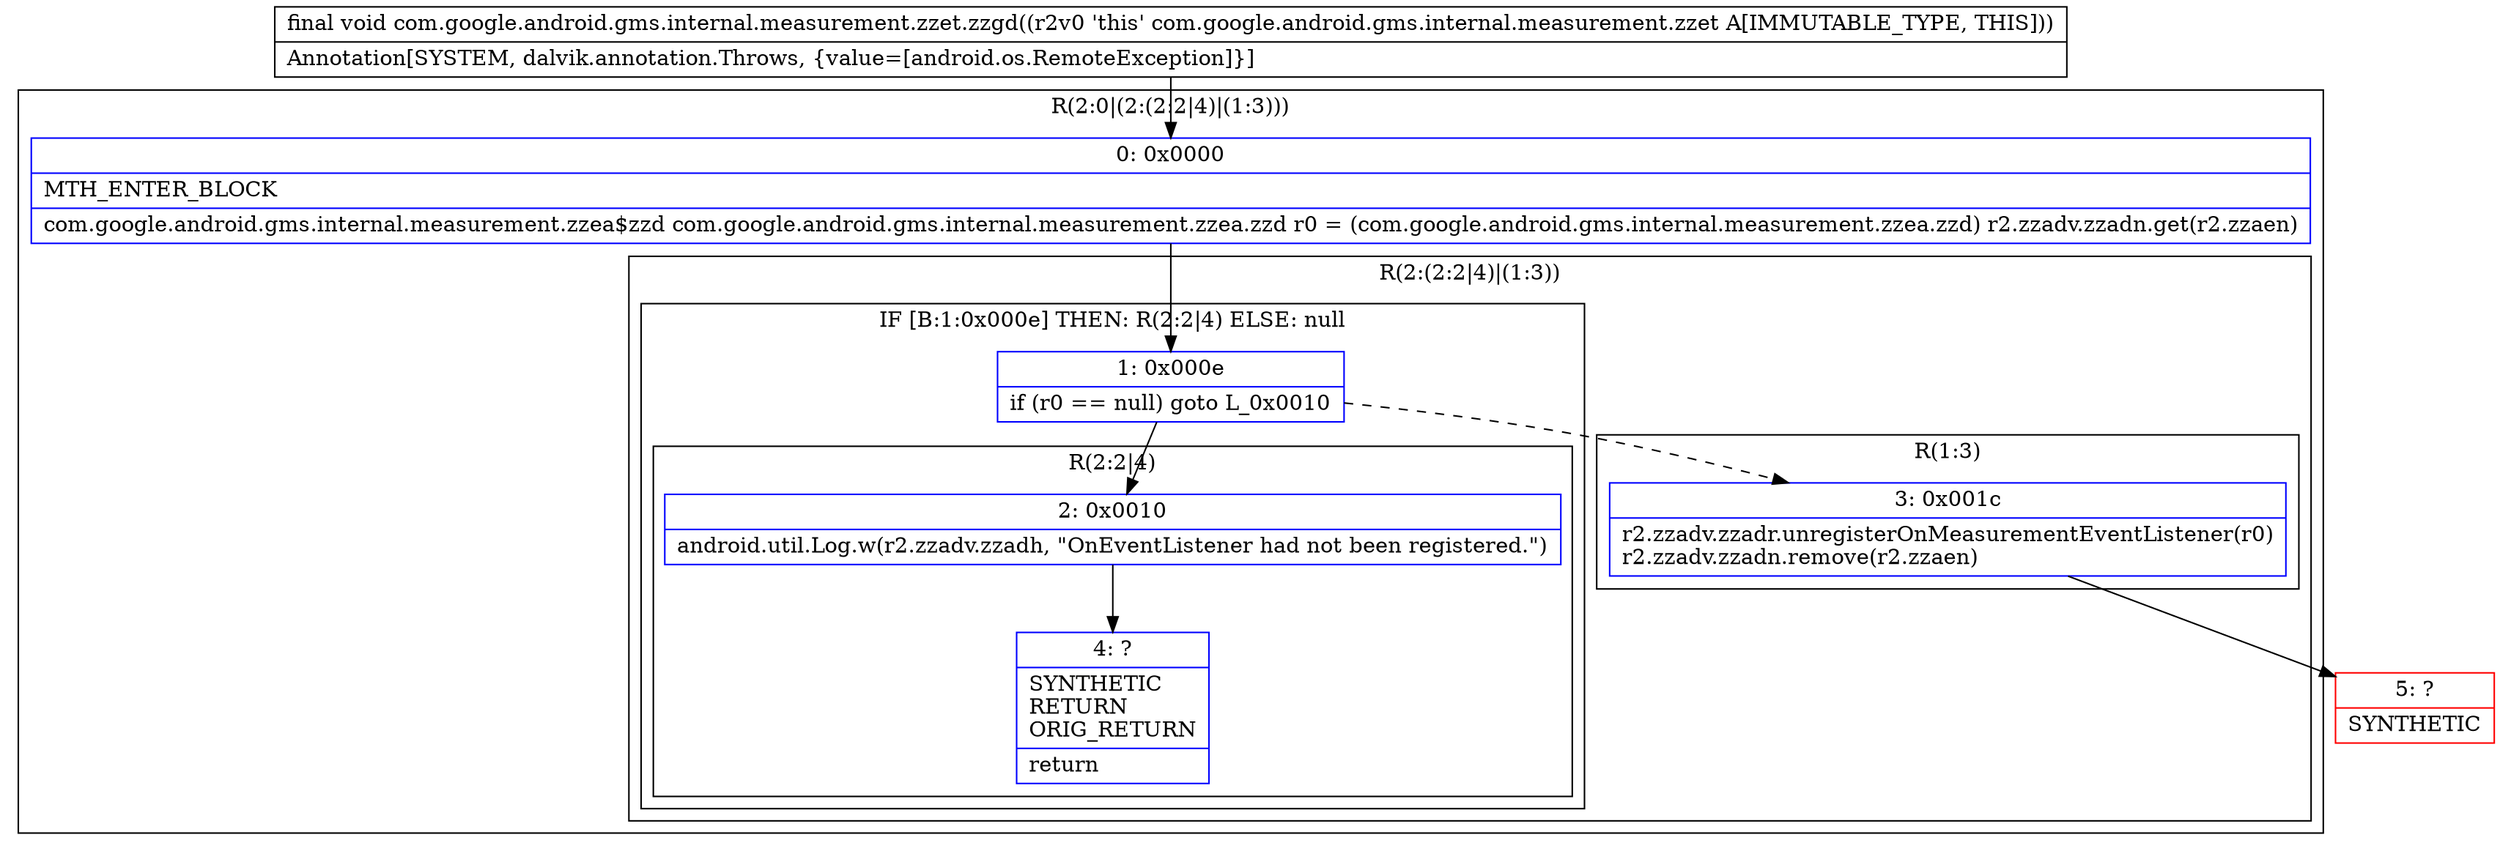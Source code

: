digraph "CFG forcom.google.android.gms.internal.measurement.zzet.zzgd()V" {
subgraph cluster_Region_1891188753 {
label = "R(2:0|(2:(2:2|4)|(1:3)))";
node [shape=record,color=blue];
Node_0 [shape=record,label="{0\:\ 0x0000|MTH_ENTER_BLOCK\l|com.google.android.gms.internal.measurement.zzea$zzd com.google.android.gms.internal.measurement.zzea.zzd r0 = (com.google.android.gms.internal.measurement.zzea.zzd) r2.zzadv.zzadn.get(r2.zzaen)\l}"];
subgraph cluster_Region_334518645 {
label = "R(2:(2:2|4)|(1:3))";
node [shape=record,color=blue];
subgraph cluster_IfRegion_1884532107 {
label = "IF [B:1:0x000e] THEN: R(2:2|4) ELSE: null";
node [shape=record,color=blue];
Node_1 [shape=record,label="{1\:\ 0x000e|if (r0 == null) goto L_0x0010\l}"];
subgraph cluster_Region_1641757901 {
label = "R(2:2|4)";
node [shape=record,color=blue];
Node_2 [shape=record,label="{2\:\ 0x0010|android.util.Log.w(r2.zzadv.zzadh, \"OnEventListener had not been registered.\")\l}"];
Node_4 [shape=record,label="{4\:\ ?|SYNTHETIC\lRETURN\lORIG_RETURN\l|return\l}"];
}
}
subgraph cluster_Region_1611677530 {
label = "R(1:3)";
node [shape=record,color=blue];
Node_3 [shape=record,label="{3\:\ 0x001c|r2.zzadv.zzadr.unregisterOnMeasurementEventListener(r0)\lr2.zzadv.zzadn.remove(r2.zzaen)\l}"];
}
}
}
Node_5 [shape=record,color=red,label="{5\:\ ?|SYNTHETIC\l}"];
MethodNode[shape=record,label="{final void com.google.android.gms.internal.measurement.zzet.zzgd((r2v0 'this' com.google.android.gms.internal.measurement.zzet A[IMMUTABLE_TYPE, THIS]))  | Annotation[SYSTEM, dalvik.annotation.Throws, \{value=[android.os.RemoteException]\}]\l}"];
MethodNode -> Node_0;
Node_0 -> Node_1;
Node_1 -> Node_2;
Node_1 -> Node_3[style=dashed];
Node_2 -> Node_4;
Node_3 -> Node_5;
}

